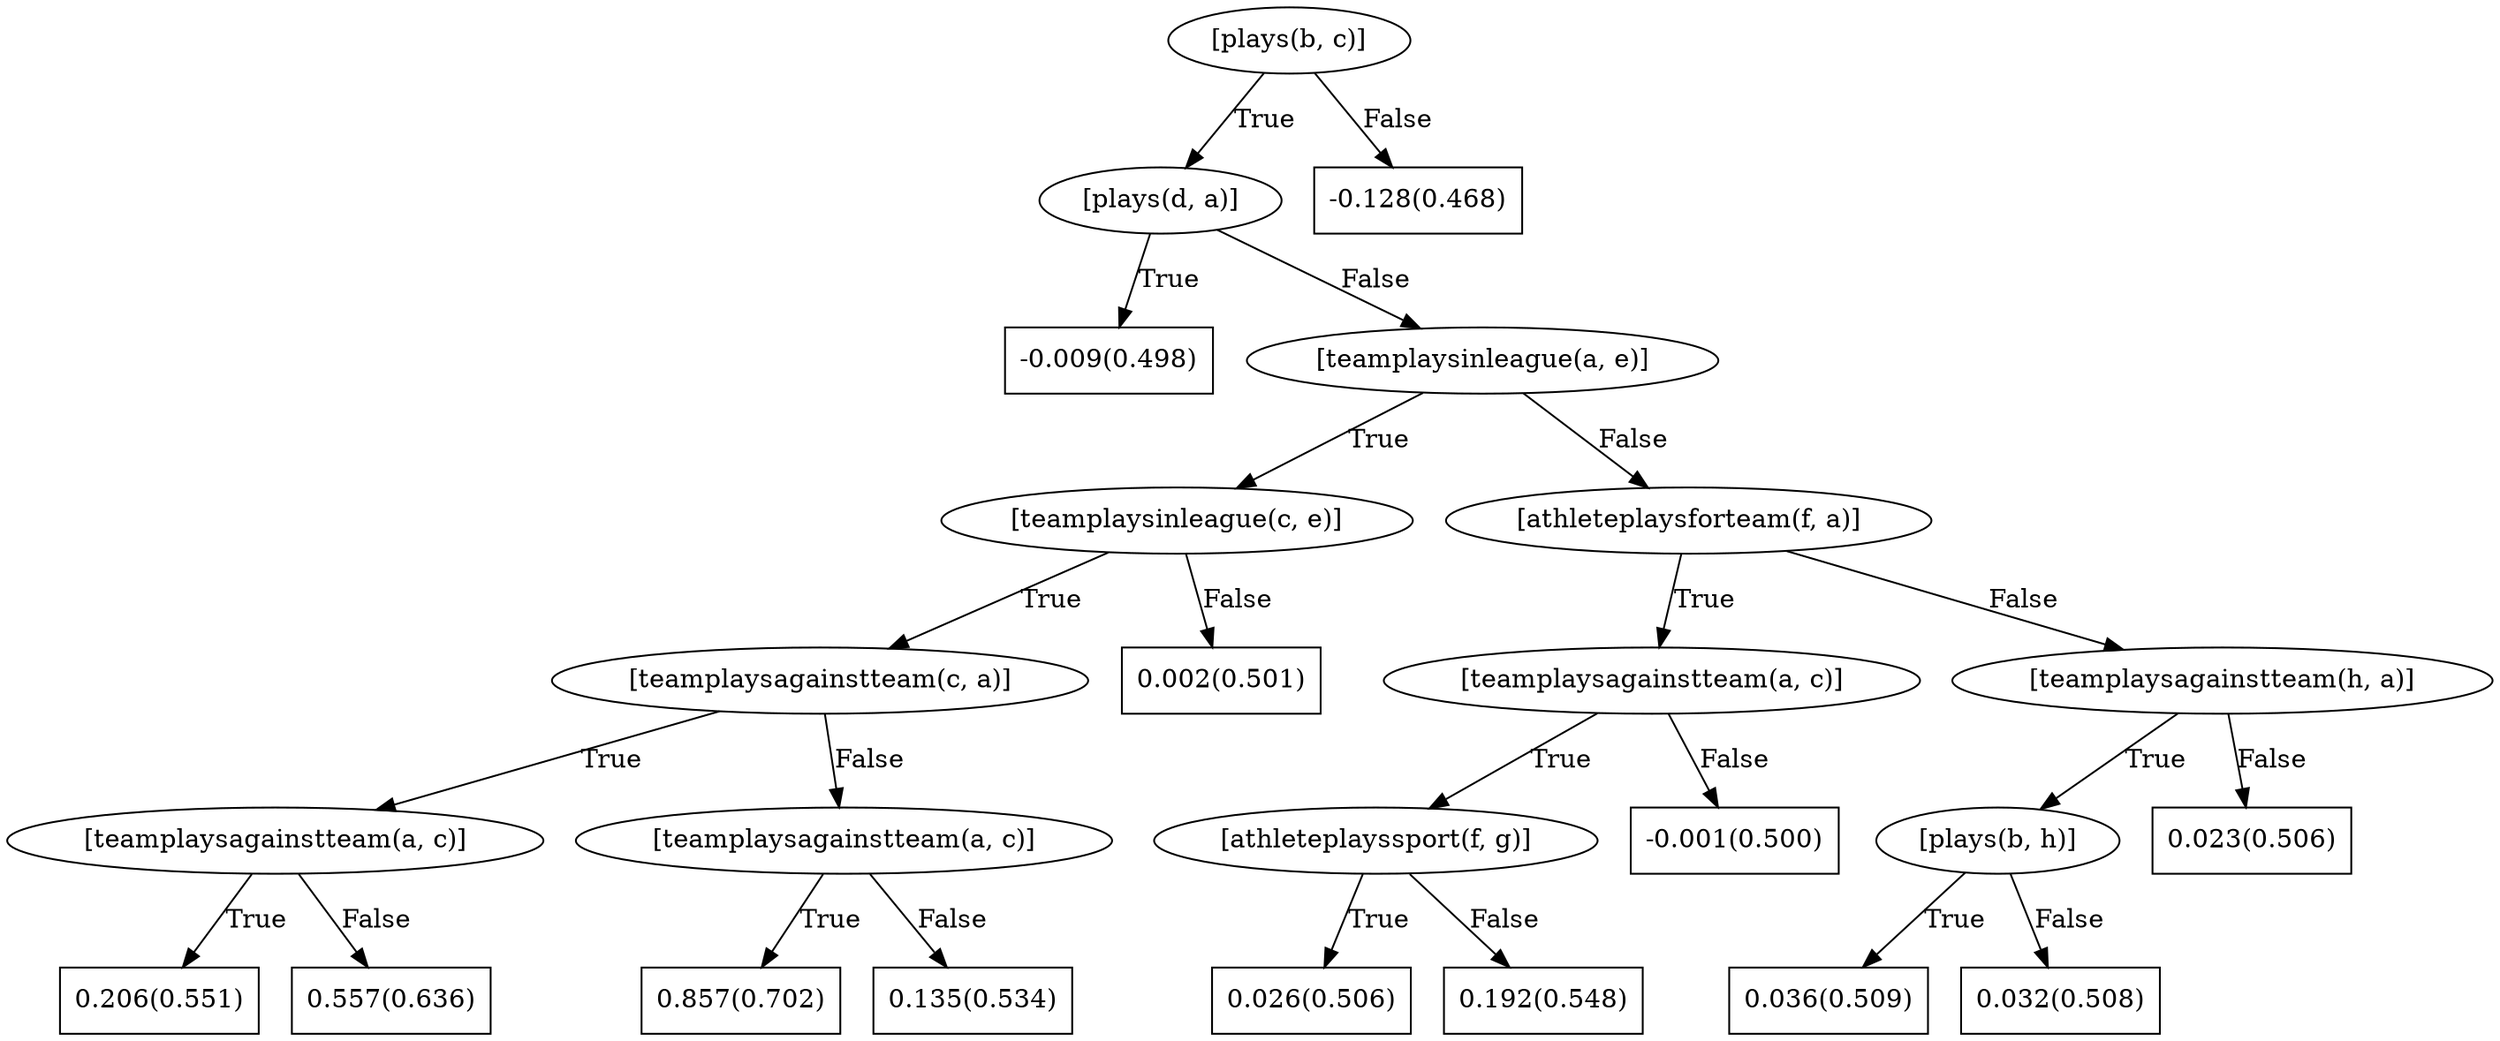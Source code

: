 digraph G{ 
1[label = "[plays(b, c)]"];
1 -> 2[label="True"];
1 -> 3[label="False"];
2[label = "[plays(d, a)]"];
2 -> 4[label="True"];
2 -> 5[label="False"];
4[shape = box,label = "-0.009(0.498)"];
5[label = "[teamplaysinleague(a, e)]"];
5 -> 6[label="True"];
5 -> 7[label="False"];
6[label = "[teamplaysinleague(c, e)]"];
6 -> 8[label="True"];
6 -> 9[label="False"];
8[label = "[teamplaysagainstteam(c, a)]"];
8 -> 10[label="True"];
8 -> 11[label="False"];
10[label = "[teamplaysagainstteam(a, c)]"];
10 -> 12[label="True"];
10 -> 13[label="False"];
12[shape = box,label = "0.206(0.551)"];
13[shape = box,label = "0.557(0.636)"];
11[label = "[teamplaysagainstteam(a, c)]"];
11 -> 14[label="True"];
11 -> 15[label="False"];
14[shape = box,label = "0.857(0.702)"];
15[shape = box,label = "0.135(0.534)"];
9[shape = box,label = "0.002(0.501)"];
7[label = "[athleteplaysforteam(f, a)]"];
7 -> 16[label="True"];
7 -> 17[label="False"];
16[label = "[teamplaysagainstteam(a, c)]"];
16 -> 18[label="True"];
16 -> 19[label="False"];
18[label = "[athleteplayssport(f, g)]"];
18 -> 20[label="True"];
18 -> 21[label="False"];
20[shape = box,label = "0.026(0.506)"];
21[shape = box,label = "0.192(0.548)"];
19[shape = box,label = "-0.001(0.500)"];
17[label = "[teamplaysagainstteam(h, a)]"];
17 -> 22[label="True"];
17 -> 23[label="False"];
22[label = "[plays(b, h)]"];
22 -> 24[label="True"];
22 -> 25[label="False"];
24[shape = box,label = "0.036(0.509)"];
25[shape = box,label = "0.032(0.508)"];
23[shape = box,label = "0.023(0.506)"];
3[shape = box,label = "-0.128(0.468)"];
}

